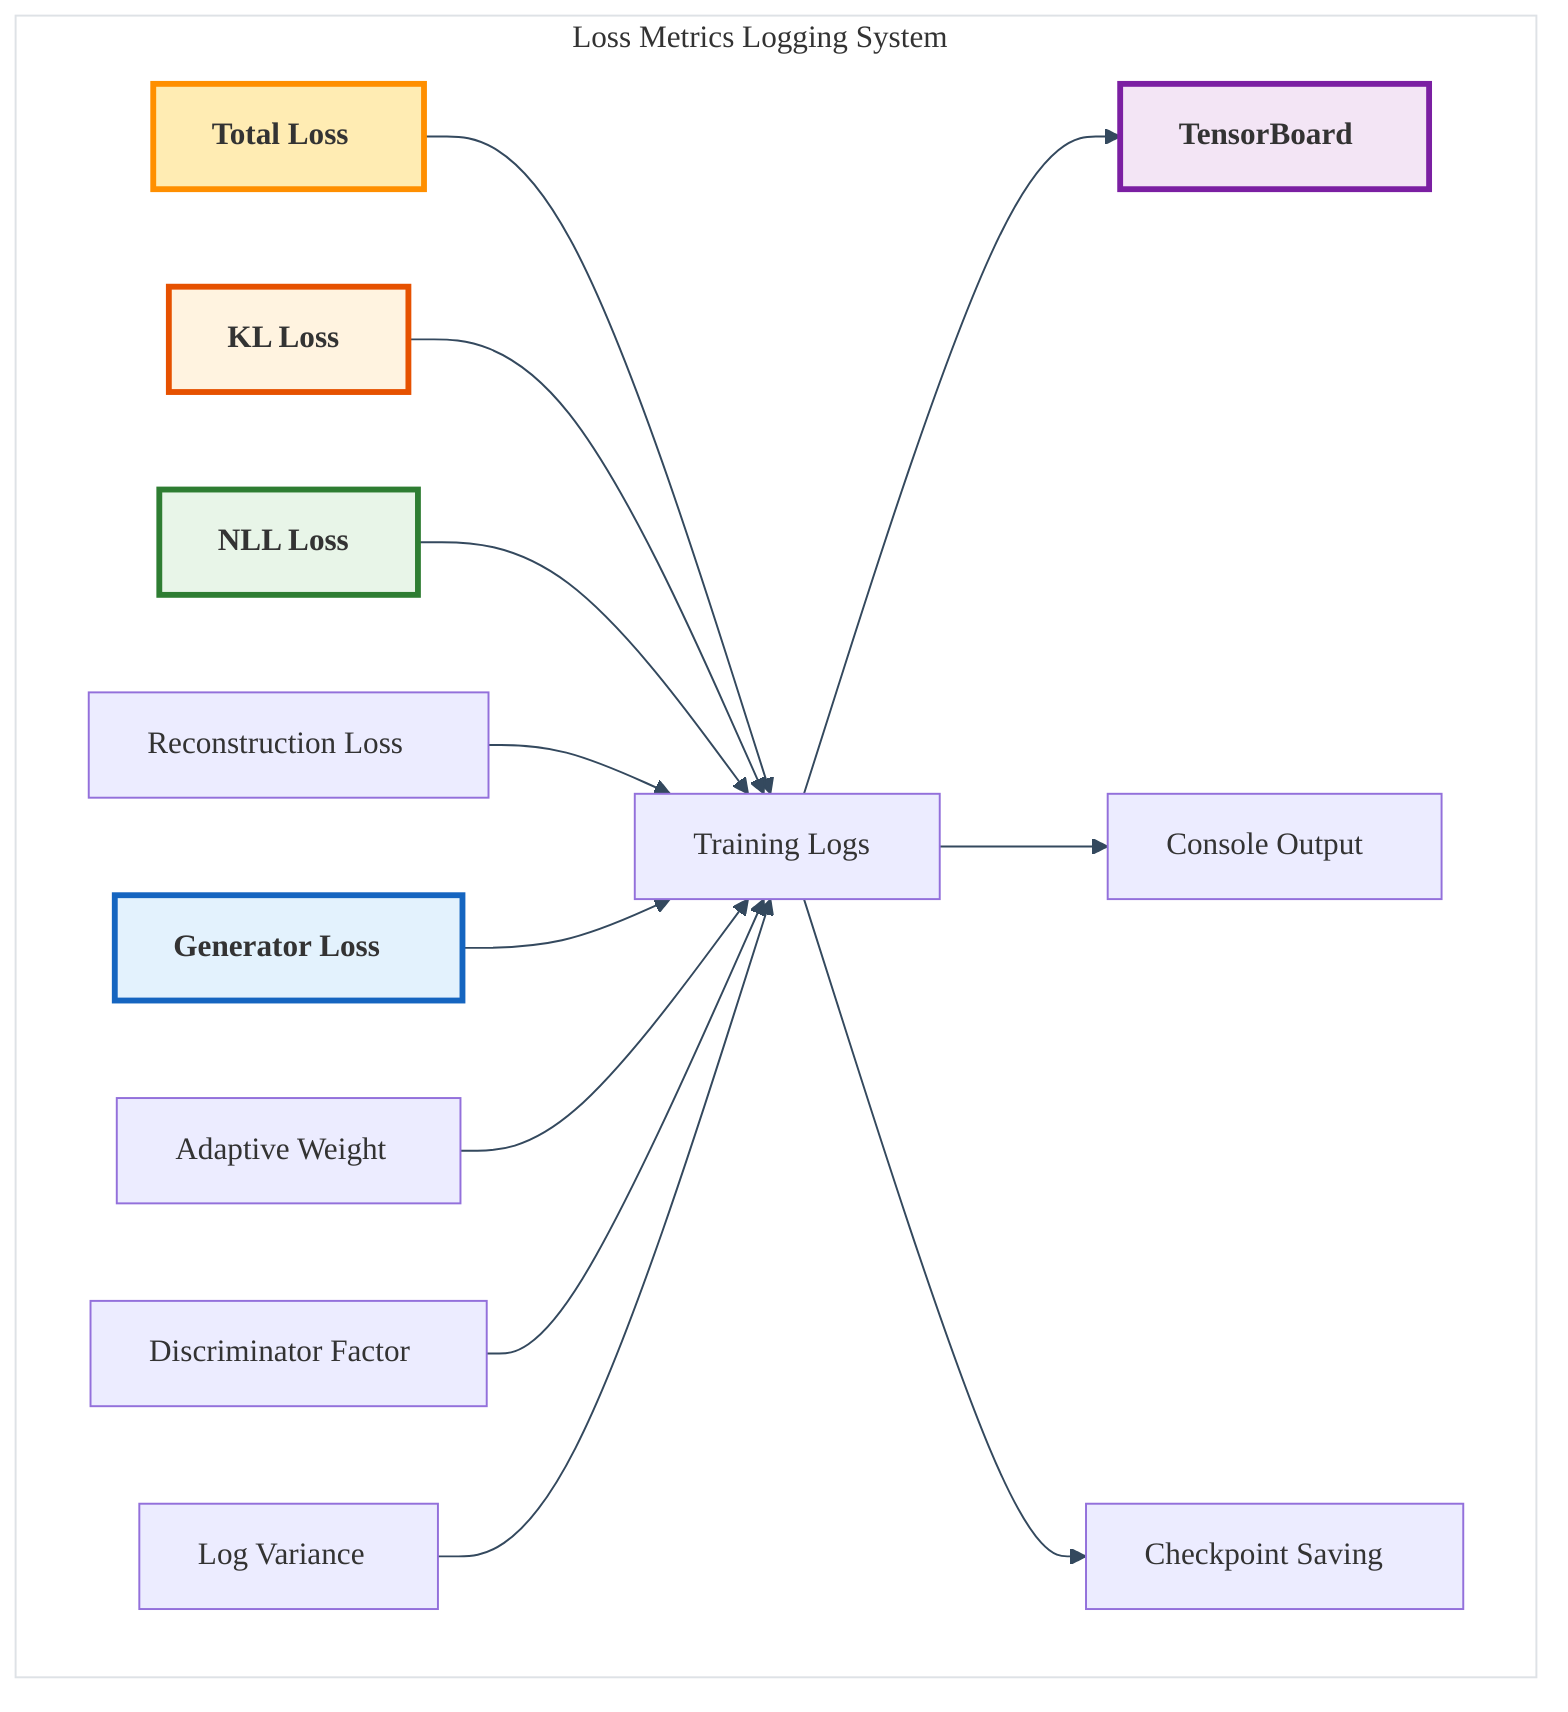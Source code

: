 %%{
  init: {
    'theme': 'default',
    'themeVariables': {
      'primaryColor': '#ff6b6b',
      'primaryTextColor': '#2c3e50',
      'primaryBorderColor': '#3498db',
      'lineColor': '#34495e',
      'secondaryColor': '#f8f9fa',
      'tertiaryColor': '#e9ecef',
      'clusterBkg': '#ffffff',
      'clusterBorder': '#dee2e6',
      'fontSize': '16px',
      'fontFamily': 'Arial, sans-serif'
    }
  }
}%%

graph TB
    subgraph "Loss Metrics Logging System"
        A[Total Loss] --> B[Training Logs]
        C[KL Loss] --> B
        D[NLL Loss] --> B
        E[Reconstruction Loss] --> B
        F[Generator Loss] --> B
        G[Adaptive Weight] --> B
        H[Discriminator Factor] --> B
        I[Log Variance] --> B
        
        B --> J[TensorBoard]
        B --> K[Console Output]
        B --> L[Checkpoint Saving]
    end
    
    style A fill:#ffecb3,stroke:#ff8f00,stroke-width:3px,font-weight:bold
    style C fill:#fff3e0,stroke:#e65100,stroke-width:3px,font-weight:bold
    style D fill:#e8f5e8,stroke:#2e7d32,stroke-width:3px,font-weight:bold
    style F fill:#e3f2fd,stroke:#1565c0,stroke-width:3px,font-weight:bold
    style J fill:#f3e5f5,stroke:#7b1fa2,stroke-width:3px,font-weight:bold